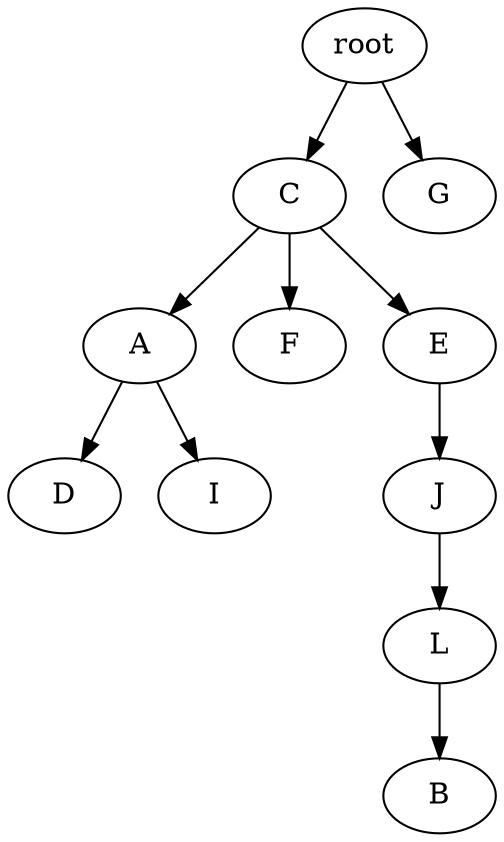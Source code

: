 strict digraph G {
	graph [name=G];
	0	 [label=root];
	2	 [label=C];
	0 -> 2;
	1	 [label=G];
	0 -> 1;
	4	 [label=A];
	9	 [label=D];
	4 -> 9;
	7	 [label=I];
	4 -> 7;
	12	 [label=B];
	2 -> 4;
	3	 [label=F];
	2 -> 3;
	5	 [label=E];
	2 -> 5;
	10	 [label=J];
	11	 [label=L];
	10 -> 11;
	5 -> 10;
	11 -> 12;
}
